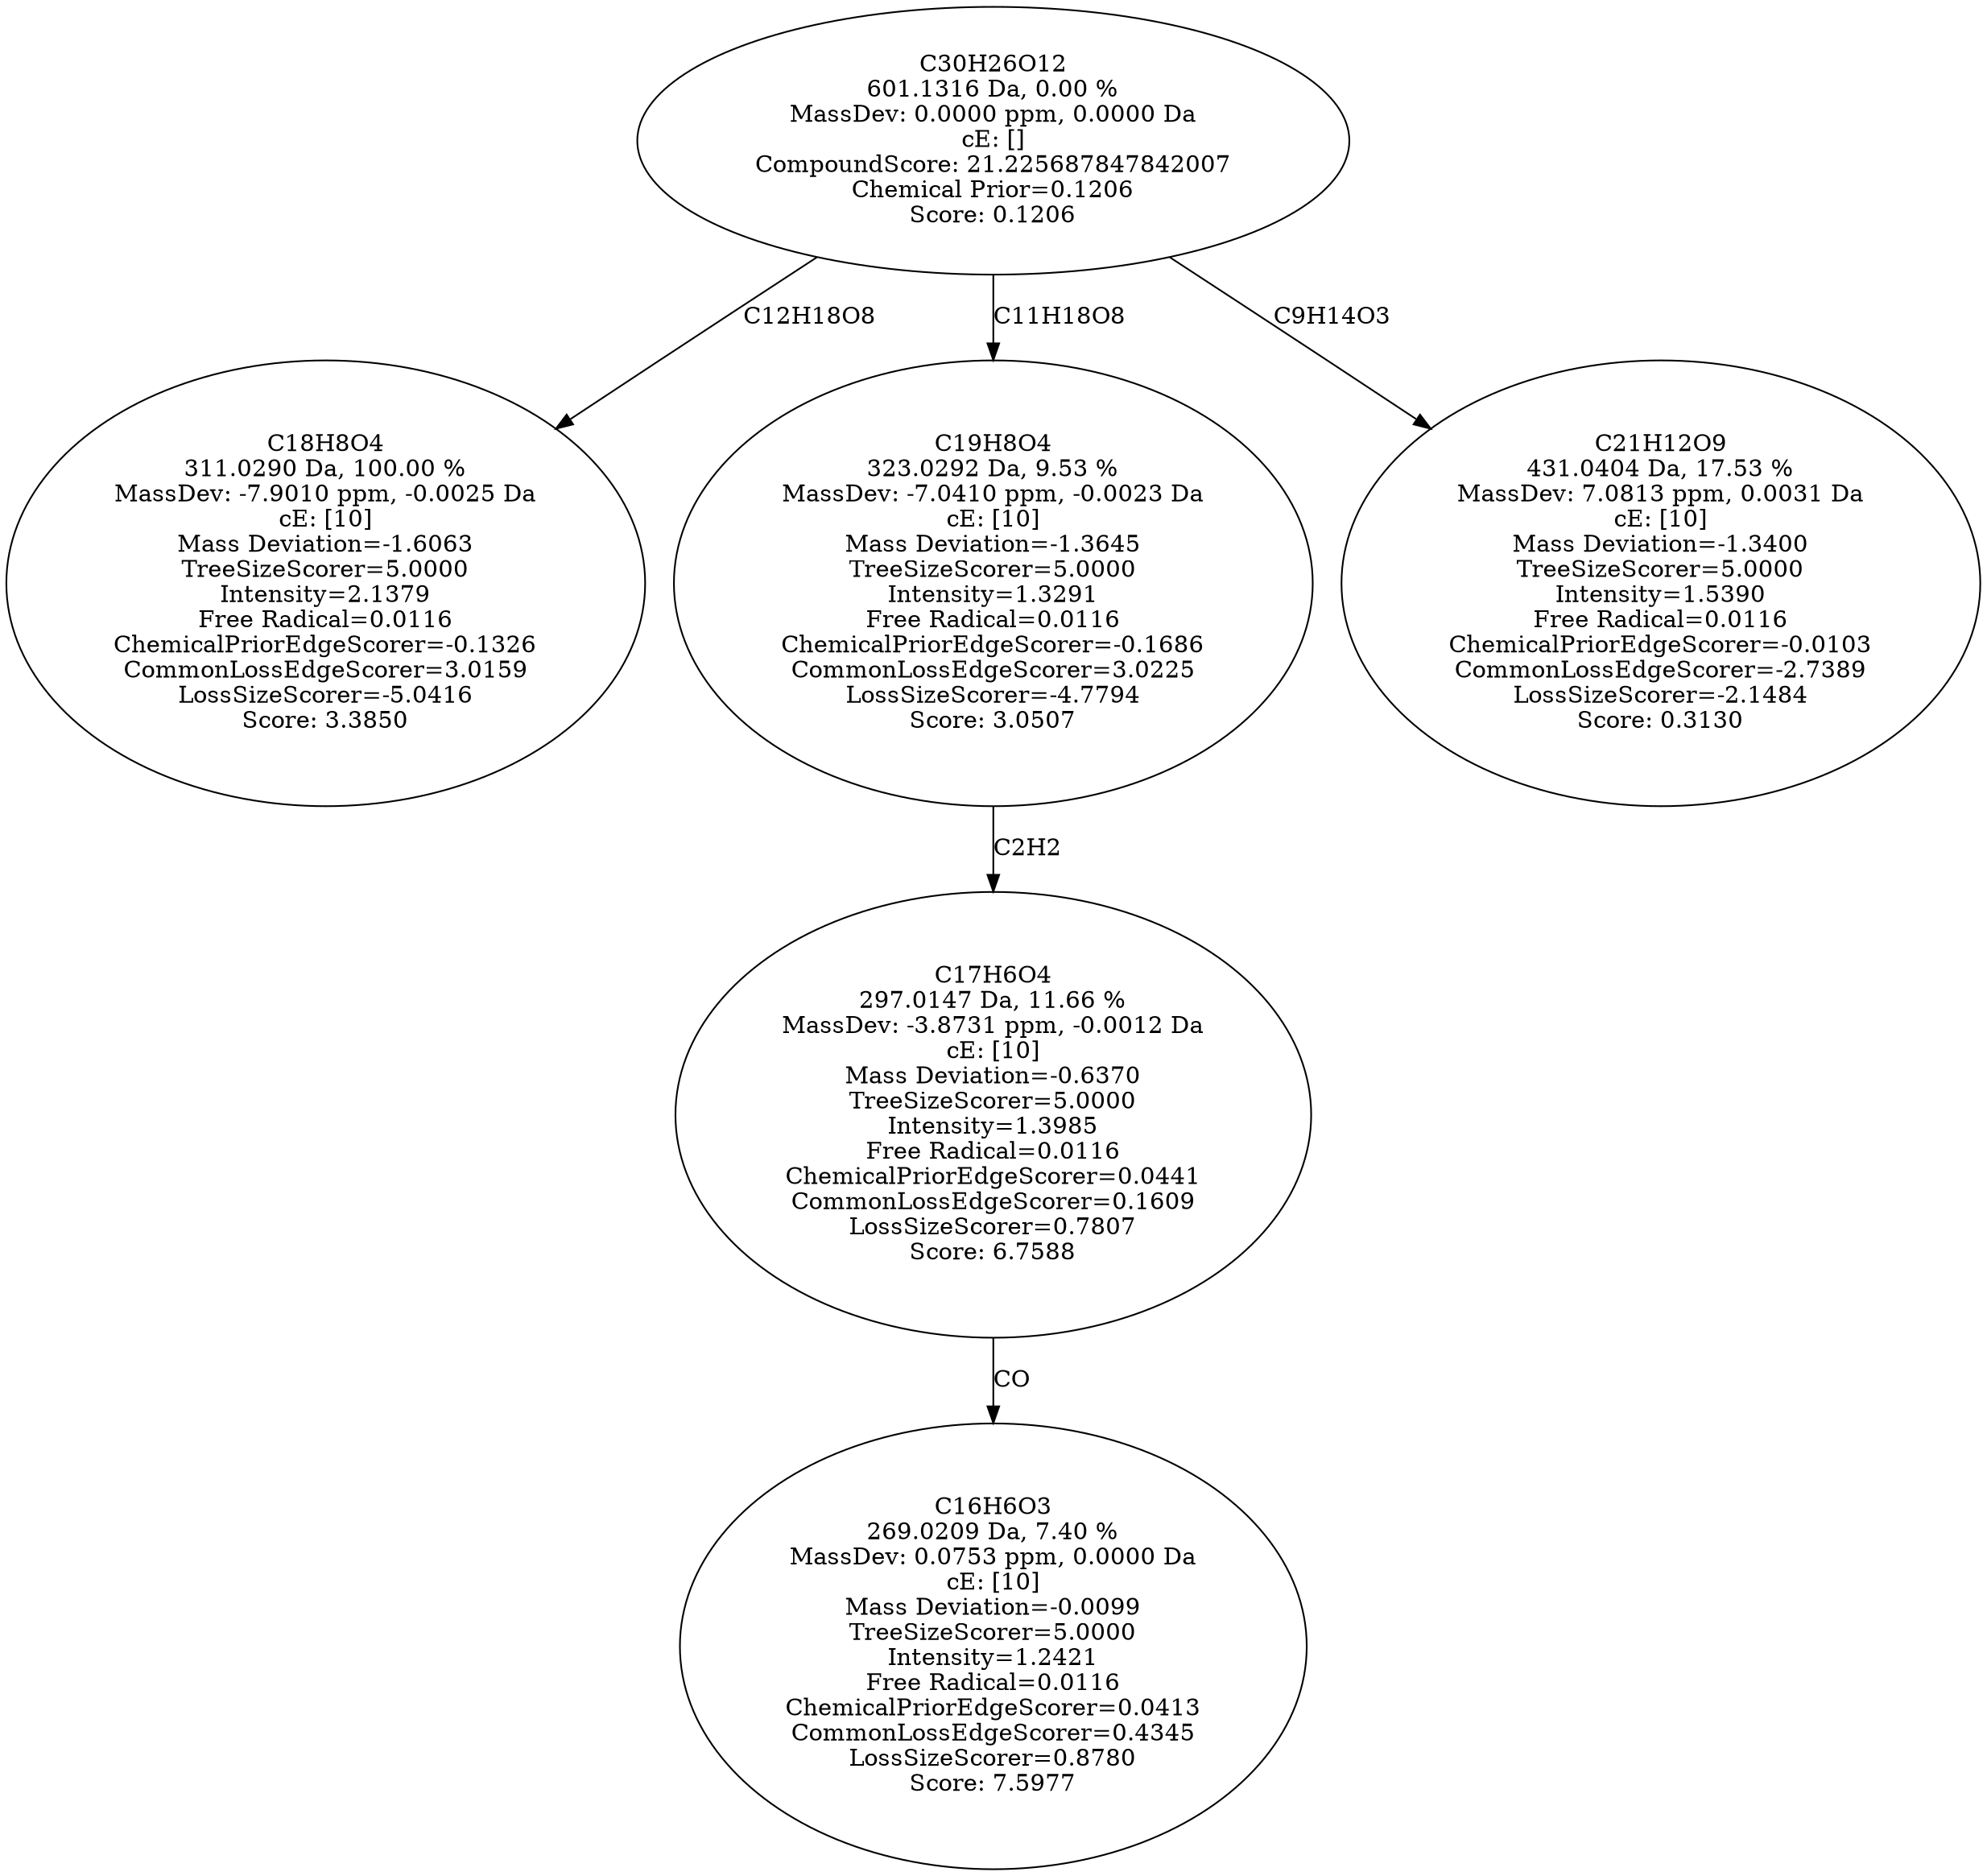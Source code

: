 strict digraph {
v1 [label="C18H8O4\n311.0290 Da, 100.00 %\nMassDev: -7.9010 ppm, -0.0025 Da\ncE: [10]\nMass Deviation=-1.6063\nTreeSizeScorer=5.0000\nIntensity=2.1379\nFree Radical=0.0116\nChemicalPriorEdgeScorer=-0.1326\nCommonLossEdgeScorer=3.0159\nLossSizeScorer=-5.0416\nScore: 3.3850"];
v2 [label="C16H6O3\n269.0209 Da, 7.40 %\nMassDev: 0.0753 ppm, 0.0000 Da\ncE: [10]\nMass Deviation=-0.0099\nTreeSizeScorer=5.0000\nIntensity=1.2421\nFree Radical=0.0116\nChemicalPriorEdgeScorer=0.0413\nCommonLossEdgeScorer=0.4345\nLossSizeScorer=0.8780\nScore: 7.5977"];
v3 [label="C17H6O4\n297.0147 Da, 11.66 %\nMassDev: -3.8731 ppm, -0.0012 Da\ncE: [10]\nMass Deviation=-0.6370\nTreeSizeScorer=5.0000\nIntensity=1.3985\nFree Radical=0.0116\nChemicalPriorEdgeScorer=0.0441\nCommonLossEdgeScorer=0.1609\nLossSizeScorer=0.7807\nScore: 6.7588"];
v4 [label="C19H8O4\n323.0292 Da, 9.53 %\nMassDev: -7.0410 ppm, -0.0023 Da\ncE: [10]\nMass Deviation=-1.3645\nTreeSizeScorer=5.0000\nIntensity=1.3291\nFree Radical=0.0116\nChemicalPriorEdgeScorer=-0.1686\nCommonLossEdgeScorer=3.0225\nLossSizeScorer=-4.7794\nScore: 3.0507"];
v5 [label="C21H12O9\n431.0404 Da, 17.53 %\nMassDev: 7.0813 ppm, 0.0031 Da\ncE: [10]\nMass Deviation=-1.3400\nTreeSizeScorer=5.0000\nIntensity=1.5390\nFree Radical=0.0116\nChemicalPriorEdgeScorer=-0.0103\nCommonLossEdgeScorer=-2.7389\nLossSizeScorer=-2.1484\nScore: 0.3130"];
v6 [label="C30H26O12\n601.1316 Da, 0.00 %\nMassDev: 0.0000 ppm, 0.0000 Da\ncE: []\nCompoundScore: 21.225687847842007\nChemical Prior=0.1206\nScore: 0.1206"];
v6 -> v1 [label="C12H18O8"];
v3 -> v2 [label="CO"];
v4 -> v3 [label="C2H2"];
v6 -> v4 [label="C11H18O8"];
v6 -> v5 [label="C9H14O3"];
}